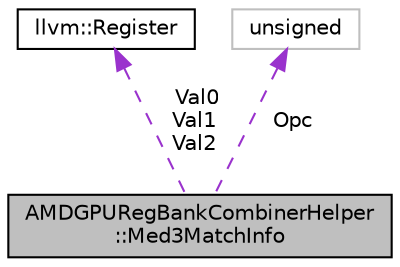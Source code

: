 digraph "AMDGPURegBankCombinerHelper::Med3MatchInfo"
{
 // LATEX_PDF_SIZE
  bgcolor="transparent";
  edge [fontname="Helvetica",fontsize="10",labelfontname="Helvetica",labelfontsize="10"];
  node [fontname="Helvetica",fontsize="10",shape=record];
  Node1 [label="AMDGPURegBankCombinerHelper\l::Med3MatchInfo",height=0.2,width=0.4,color="black", fillcolor="grey75", style="filled", fontcolor="black",tooltip=" "];
  Node2 -> Node1 [dir="back",color="darkorchid3",fontsize="10",style="dashed",label=" Val0\nVal1\nVal2" ,fontname="Helvetica"];
  Node2 [label="llvm::Register",height=0.2,width=0.4,color="black",URL="$classllvm_1_1Register.html",tooltip="Wrapper class representing virtual and physical registers."];
  Node3 -> Node1 [dir="back",color="darkorchid3",fontsize="10",style="dashed",label=" Opc" ,fontname="Helvetica"];
  Node3 [label="unsigned",height=0.2,width=0.4,color="grey75",tooltip=" "];
}
